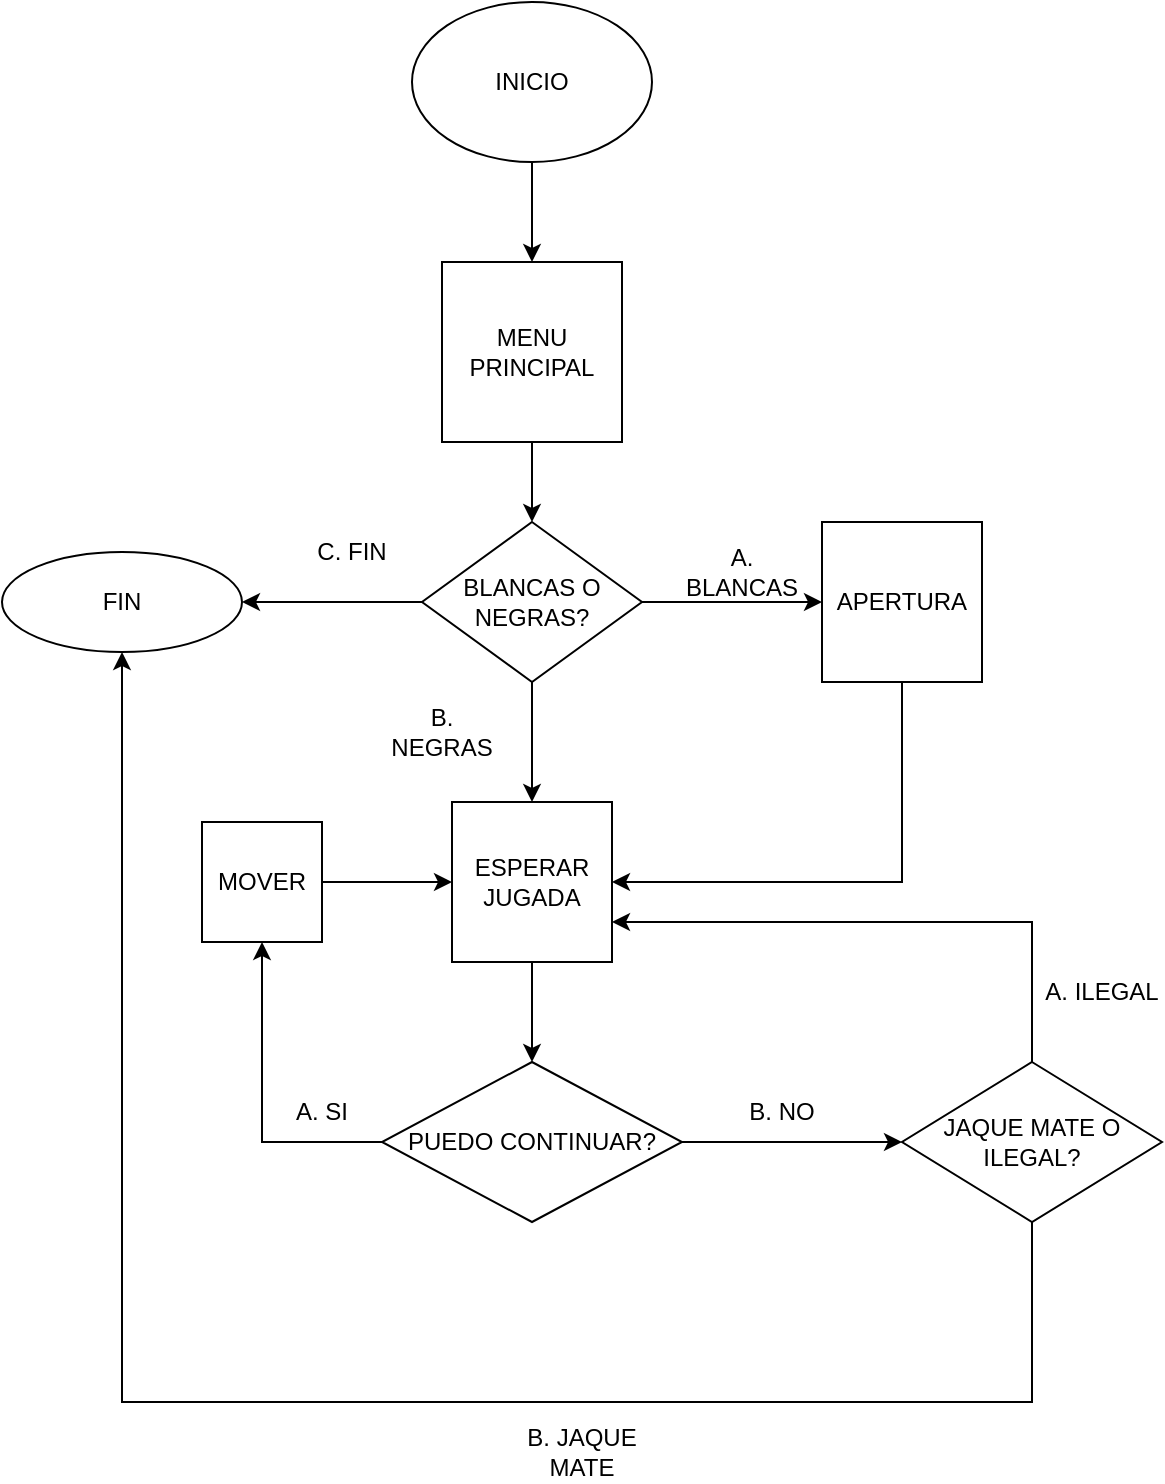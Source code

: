 <mxfile version="17.2.4" type="device"><diagram id="NN66ZlWt1ihOUwbepXjm" name="Page-1"><mxGraphModel dx="1422" dy="794" grid="1" gridSize="10" guides="1" tooltips="1" connect="1" arrows="1" fold="1" page="1" pageScale="1" pageWidth="827" pageHeight="1169" math="0" shadow="0"><root><mxCell id="0"/><mxCell id="1" parent="0"/><mxCell id="dNNVdsCfhKqIPxfFN61z-32" style="edgeStyle=orthogonalEdgeStyle;rounded=0;orthogonalLoop=1;jettySize=auto;html=1;" edge="1" parent="1" source="dNNVdsCfhKqIPxfFN61z-1" target="dNNVdsCfhKqIPxfFN61z-2"><mxGeometry relative="1" as="geometry"/></mxCell><mxCell id="dNNVdsCfhKqIPxfFN61z-1" value="INICIO&lt;br&gt;" style="ellipse;whiteSpace=wrap;html=1;" vertex="1" parent="1"><mxGeometry x="305" y="60" width="120" height="80" as="geometry"/></mxCell><mxCell id="dNNVdsCfhKqIPxfFN61z-12" style="edgeStyle=orthogonalEdgeStyle;rounded=0;orthogonalLoop=1;jettySize=auto;html=1;entryX=0.5;entryY=0;entryDx=0;entryDy=0;" edge="1" parent="1" source="dNNVdsCfhKqIPxfFN61z-2" target="dNNVdsCfhKqIPxfFN61z-5"><mxGeometry relative="1" as="geometry"/></mxCell><mxCell id="dNNVdsCfhKqIPxfFN61z-2" value="MENU PRINCIPAL&lt;br&gt;" style="whiteSpace=wrap;html=1;aspect=fixed;" vertex="1" parent="1"><mxGeometry x="320" y="190" width="90" height="90" as="geometry"/></mxCell><mxCell id="dNNVdsCfhKqIPxfFN61z-4" value="FIN" style="ellipse;whiteSpace=wrap;html=1;" vertex="1" parent="1"><mxGeometry x="100" y="335" width="120" height="50" as="geometry"/></mxCell><mxCell id="dNNVdsCfhKqIPxfFN61z-10" style="edgeStyle=orthogonalEdgeStyle;rounded=0;orthogonalLoop=1;jettySize=auto;html=1;" edge="1" parent="1" source="dNNVdsCfhKqIPxfFN61z-5" target="dNNVdsCfhKqIPxfFN61z-7"><mxGeometry relative="1" as="geometry"/></mxCell><mxCell id="dNNVdsCfhKqIPxfFN61z-11" style="edgeStyle=orthogonalEdgeStyle;rounded=0;orthogonalLoop=1;jettySize=auto;html=1;entryX=0;entryY=0.5;entryDx=0;entryDy=0;" edge="1" parent="1" source="dNNVdsCfhKqIPxfFN61z-5" target="dNNVdsCfhKqIPxfFN61z-6"><mxGeometry relative="1" as="geometry"/></mxCell><mxCell id="dNNVdsCfhKqIPxfFN61z-13" style="edgeStyle=orthogonalEdgeStyle;rounded=0;orthogonalLoop=1;jettySize=auto;html=1;entryX=1;entryY=0.5;entryDx=0;entryDy=0;" edge="1" parent="1" source="dNNVdsCfhKqIPxfFN61z-5" target="dNNVdsCfhKqIPxfFN61z-4"><mxGeometry relative="1" as="geometry"/></mxCell><mxCell id="dNNVdsCfhKqIPxfFN61z-5" value="BLANCAS O NEGRAS?" style="rhombus;whiteSpace=wrap;html=1;" vertex="1" parent="1"><mxGeometry x="310" y="320" width="110" height="80" as="geometry"/></mxCell><mxCell id="dNNVdsCfhKqIPxfFN61z-8" style="edgeStyle=orthogonalEdgeStyle;rounded=0;orthogonalLoop=1;jettySize=auto;html=1;exitX=0.25;exitY=1;exitDx=0;exitDy=0;" edge="1" parent="1" source="dNNVdsCfhKqIPxfFN61z-6"><mxGeometry relative="1" as="geometry"><mxPoint x="540" y="380" as="targetPoint"/></mxGeometry></mxCell><mxCell id="dNNVdsCfhKqIPxfFN61z-9" style="edgeStyle=orthogonalEdgeStyle;rounded=0;orthogonalLoop=1;jettySize=auto;html=1;entryX=1;entryY=0.5;entryDx=0;entryDy=0;exitX=0.5;exitY=1;exitDx=0;exitDy=0;" edge="1" parent="1" source="dNNVdsCfhKqIPxfFN61z-6" target="dNNVdsCfhKqIPxfFN61z-7"><mxGeometry relative="1" as="geometry"/></mxCell><mxCell id="dNNVdsCfhKqIPxfFN61z-6" value="APERTURA" style="whiteSpace=wrap;html=1;aspect=fixed;" vertex="1" parent="1"><mxGeometry x="510" y="320" width="80" height="80" as="geometry"/></mxCell><mxCell id="dNNVdsCfhKqIPxfFN61z-15" style="edgeStyle=orthogonalEdgeStyle;rounded=0;orthogonalLoop=1;jettySize=auto;html=1;" edge="1" parent="1" source="dNNVdsCfhKqIPxfFN61z-7" target="dNNVdsCfhKqIPxfFN61z-14"><mxGeometry relative="1" as="geometry"/></mxCell><mxCell id="dNNVdsCfhKqIPxfFN61z-7" value="ESPERAR JUGADA" style="whiteSpace=wrap;html=1;aspect=fixed;" vertex="1" parent="1"><mxGeometry x="325" y="460" width="80" height="80" as="geometry"/></mxCell><mxCell id="dNNVdsCfhKqIPxfFN61z-18" style="edgeStyle=orthogonalEdgeStyle;rounded=0;orthogonalLoop=1;jettySize=auto;html=1;entryX=0;entryY=0.5;entryDx=0;entryDy=0;" edge="1" parent="1" source="dNNVdsCfhKqIPxfFN61z-14" target="dNNVdsCfhKqIPxfFN61z-17"><mxGeometry relative="1" as="geometry"/></mxCell><mxCell id="dNNVdsCfhKqIPxfFN61z-26" style="edgeStyle=orthogonalEdgeStyle;rounded=0;orthogonalLoop=1;jettySize=auto;html=1;entryX=0.5;entryY=1;entryDx=0;entryDy=0;" edge="1" parent="1" source="dNNVdsCfhKqIPxfFN61z-14" target="dNNVdsCfhKqIPxfFN61z-25"><mxGeometry relative="1" as="geometry"/></mxCell><mxCell id="dNNVdsCfhKqIPxfFN61z-14" value="PUEDO CONTINUAR?" style="rhombus;whiteSpace=wrap;html=1;" vertex="1" parent="1"><mxGeometry x="290" y="590" width="150" height="80" as="geometry"/></mxCell><mxCell id="dNNVdsCfhKqIPxfFN61z-20" style="edgeStyle=orthogonalEdgeStyle;rounded=0;orthogonalLoop=1;jettySize=auto;html=1;" edge="1" parent="1" source="dNNVdsCfhKqIPxfFN61z-17" target="dNNVdsCfhKqIPxfFN61z-7"><mxGeometry relative="1" as="geometry"><mxPoint x="410" y="520" as="targetPoint"/><Array as="points"><mxPoint x="615" y="520"/></Array></mxGeometry></mxCell><mxCell id="dNNVdsCfhKqIPxfFN61z-24" style="edgeStyle=orthogonalEdgeStyle;rounded=0;orthogonalLoop=1;jettySize=auto;html=1;entryX=0.5;entryY=1;entryDx=0;entryDy=0;" edge="1" parent="1" source="dNNVdsCfhKqIPxfFN61z-17" target="dNNVdsCfhKqIPxfFN61z-4"><mxGeometry relative="1" as="geometry"><mxPoint x="120" y="760" as="targetPoint"/><Array as="points"><mxPoint x="615" y="760"/><mxPoint x="160" y="760"/></Array></mxGeometry></mxCell><mxCell id="dNNVdsCfhKqIPxfFN61z-17" value="JAQUE MATE O ILEGAL?" style="rhombus;whiteSpace=wrap;html=1;" vertex="1" parent="1"><mxGeometry x="550" y="590" width="130" height="80" as="geometry"/></mxCell><mxCell id="dNNVdsCfhKqIPxfFN61z-21" value="A. BLANCAS" style="text;html=1;strokeColor=none;fillColor=none;align=center;verticalAlign=middle;whiteSpace=wrap;rounded=0;" vertex="1" parent="1"><mxGeometry x="440" y="330" width="60" height="30" as="geometry"/></mxCell><mxCell id="dNNVdsCfhKqIPxfFN61z-22" value="B. NEGRAS" style="text;html=1;strokeColor=none;fillColor=none;align=center;verticalAlign=middle;whiteSpace=wrap;rounded=0;" vertex="1" parent="1"><mxGeometry x="290" y="410" width="60" height="30" as="geometry"/></mxCell><mxCell id="dNNVdsCfhKqIPxfFN61z-23" value="C. FIN" style="text;html=1;strokeColor=none;fillColor=none;align=center;verticalAlign=middle;whiteSpace=wrap;rounded=0;" vertex="1" parent="1"><mxGeometry x="245" y="320" width="60" height="30" as="geometry"/></mxCell><mxCell id="dNNVdsCfhKqIPxfFN61z-27" style="edgeStyle=orthogonalEdgeStyle;rounded=0;orthogonalLoop=1;jettySize=auto;html=1;entryX=0;entryY=0.5;entryDx=0;entryDy=0;" edge="1" parent="1" source="dNNVdsCfhKqIPxfFN61z-25" target="dNNVdsCfhKqIPxfFN61z-7"><mxGeometry relative="1" as="geometry"/></mxCell><mxCell id="dNNVdsCfhKqIPxfFN61z-25" value="MOVER" style="whiteSpace=wrap;html=1;aspect=fixed;" vertex="1" parent="1"><mxGeometry x="200" y="470" width="60" height="60" as="geometry"/></mxCell><mxCell id="dNNVdsCfhKqIPxfFN61z-28" value="A. SI" style="text;html=1;strokeColor=none;fillColor=none;align=center;verticalAlign=middle;whiteSpace=wrap;rounded=0;" vertex="1" parent="1"><mxGeometry x="230" y="600" width="60" height="30" as="geometry"/></mxCell><mxCell id="dNNVdsCfhKqIPxfFN61z-29" value="B. NO" style="text;html=1;strokeColor=none;fillColor=none;align=center;verticalAlign=middle;whiteSpace=wrap;rounded=0;" vertex="1" parent="1"><mxGeometry x="460" y="600" width="60" height="30" as="geometry"/></mxCell><mxCell id="dNNVdsCfhKqIPxfFN61z-30" value="A. ILEGAL" style="text;html=1;strokeColor=none;fillColor=none;align=center;verticalAlign=middle;whiteSpace=wrap;rounded=0;" vertex="1" parent="1"><mxGeometry x="620" y="540" width="60" height="30" as="geometry"/></mxCell><mxCell id="dNNVdsCfhKqIPxfFN61z-31" value="B. JAQUE MATE" style="text;html=1;strokeColor=none;fillColor=none;align=center;verticalAlign=middle;whiteSpace=wrap;rounded=0;" vertex="1" parent="1"><mxGeometry x="360" y="770" width="60" height="30" as="geometry"/></mxCell></root></mxGraphModel></diagram></mxfile>
